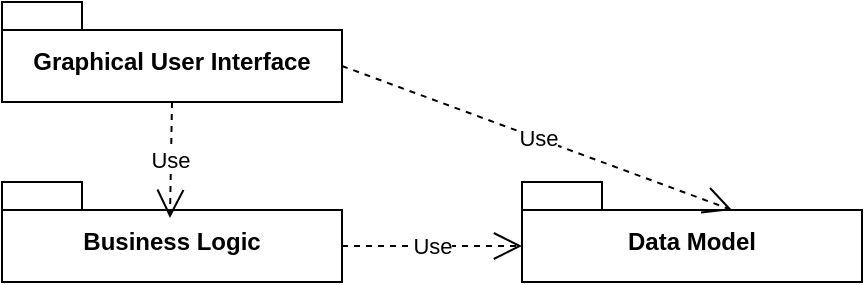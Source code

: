 <mxfile version="26.2.13">
  <diagram name="Page-1" id="VPaV9Q_ZzjC7ULUAZ3Jm">
    <mxGraphModel dx="1204" dy="660" grid="1" gridSize="10" guides="1" tooltips="1" connect="1" arrows="1" fold="1" page="1" pageScale="1" pageWidth="850" pageHeight="1100" math="0" shadow="0">
      <root>
        <mxCell id="0" />
        <mxCell id="1" parent="0" />
        <mxCell id="ktFLC_TrGCM40CveECA1-1" value="Graphical User Interface" style="shape=folder;fontStyle=1;spacingTop=10;tabWidth=40;tabHeight=14;tabPosition=left;html=1;whiteSpace=wrap;" vertex="1" parent="1">
          <mxGeometry x="280" y="300" width="170" height="50" as="geometry" />
        </mxCell>
        <mxCell id="ktFLC_TrGCM40CveECA1-2" value="Business Logic" style="shape=folder;fontStyle=1;spacingTop=10;tabWidth=40;tabHeight=14;tabPosition=left;html=1;whiteSpace=wrap;" vertex="1" parent="1">
          <mxGeometry x="280" y="390" width="170" height="50" as="geometry" />
        </mxCell>
        <mxCell id="ktFLC_TrGCM40CveECA1-4" value="Data Model" style="shape=folder;fontStyle=1;spacingTop=10;tabWidth=40;tabHeight=14;tabPosition=left;html=1;whiteSpace=wrap;" vertex="1" parent="1">
          <mxGeometry x="540" y="390" width="170" height="50" as="geometry" />
        </mxCell>
        <mxCell id="ktFLC_TrGCM40CveECA1-6" value="Use" style="endArrow=open;endSize=12;dashed=1;html=1;rounded=0;exitX=0.5;exitY=1;exitDx=0;exitDy=0;exitPerimeter=0;entryX=0.494;entryY=0.36;entryDx=0;entryDy=0;entryPerimeter=0;" edge="1" parent="1" source="ktFLC_TrGCM40CveECA1-1" target="ktFLC_TrGCM40CveECA1-2">
          <mxGeometry width="160" relative="1" as="geometry">
            <mxPoint x="330" y="490" as="sourcePoint" />
            <mxPoint x="490" y="490" as="targetPoint" />
          </mxGeometry>
        </mxCell>
        <mxCell id="ktFLC_TrGCM40CveECA1-8" value="Use" style="endArrow=open;endSize=12;dashed=1;html=1;rounded=0;exitX=0;exitY=0;exitDx=170;exitDy=32;exitPerimeter=0;entryX=0;entryY=0;entryDx=0;entryDy=32;entryPerimeter=0;" edge="1" parent="1" source="ktFLC_TrGCM40CveECA1-2" target="ktFLC_TrGCM40CveECA1-4">
          <mxGeometry width="160" relative="1" as="geometry">
            <mxPoint x="330" y="490" as="sourcePoint" />
            <mxPoint x="490" y="490" as="targetPoint" />
          </mxGeometry>
        </mxCell>
        <mxCell id="ktFLC_TrGCM40CveECA1-9" value="Use" style="endArrow=open;endSize=12;dashed=1;html=1;rounded=0;exitX=0;exitY=0;exitDx=170;exitDy=32;exitPerimeter=0;entryX=0;entryY=0;entryDx=105;entryDy=14;entryPerimeter=0;" edge="1" parent="1" source="ktFLC_TrGCM40CveECA1-1" target="ktFLC_TrGCM40CveECA1-4">
          <mxGeometry width="160" relative="1" as="geometry">
            <mxPoint x="330" y="490" as="sourcePoint" />
            <mxPoint x="490" y="490" as="targetPoint" />
          </mxGeometry>
        </mxCell>
      </root>
    </mxGraphModel>
  </diagram>
</mxfile>
